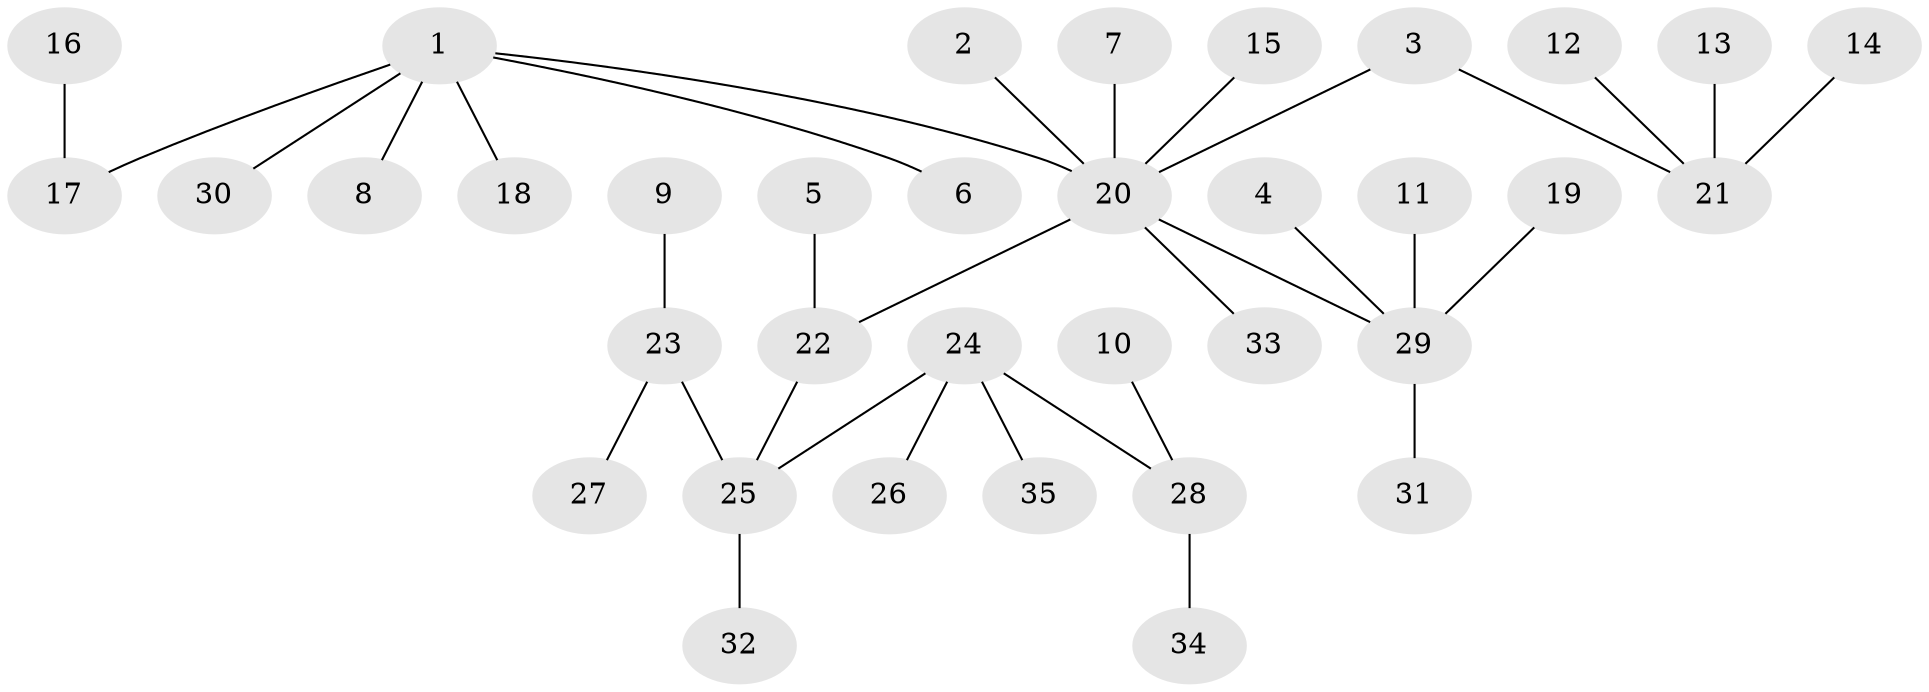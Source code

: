 // original degree distribution, {5: 0.046153846153846156, 4: 0.07692307692307693, 9: 0.015384615384615385, 3: 0.12307692307692308, 1: 0.5538461538461539, 2: 0.18461538461538463}
// Generated by graph-tools (version 1.1) at 2025/26/03/09/25 03:26:27]
// undirected, 35 vertices, 34 edges
graph export_dot {
graph [start="1"]
  node [color=gray90,style=filled];
  1;
  2;
  3;
  4;
  5;
  6;
  7;
  8;
  9;
  10;
  11;
  12;
  13;
  14;
  15;
  16;
  17;
  18;
  19;
  20;
  21;
  22;
  23;
  24;
  25;
  26;
  27;
  28;
  29;
  30;
  31;
  32;
  33;
  34;
  35;
  1 -- 6 [weight=1.0];
  1 -- 8 [weight=1.0];
  1 -- 17 [weight=1.0];
  1 -- 18 [weight=1.0];
  1 -- 20 [weight=1.0];
  1 -- 30 [weight=1.0];
  2 -- 20 [weight=1.0];
  3 -- 20 [weight=1.0];
  3 -- 21 [weight=1.0];
  4 -- 29 [weight=1.0];
  5 -- 22 [weight=1.0];
  7 -- 20 [weight=1.0];
  9 -- 23 [weight=1.0];
  10 -- 28 [weight=1.0];
  11 -- 29 [weight=1.0];
  12 -- 21 [weight=1.0];
  13 -- 21 [weight=1.0];
  14 -- 21 [weight=1.0];
  15 -- 20 [weight=1.0];
  16 -- 17 [weight=1.0];
  19 -- 29 [weight=1.0];
  20 -- 22 [weight=1.0];
  20 -- 29 [weight=1.0];
  20 -- 33 [weight=1.0];
  22 -- 25 [weight=1.0];
  23 -- 25 [weight=1.0];
  23 -- 27 [weight=1.0];
  24 -- 25 [weight=1.0];
  24 -- 26 [weight=1.0];
  24 -- 28 [weight=1.0];
  24 -- 35 [weight=1.0];
  25 -- 32 [weight=1.0];
  28 -- 34 [weight=1.0];
  29 -- 31 [weight=1.0];
}
